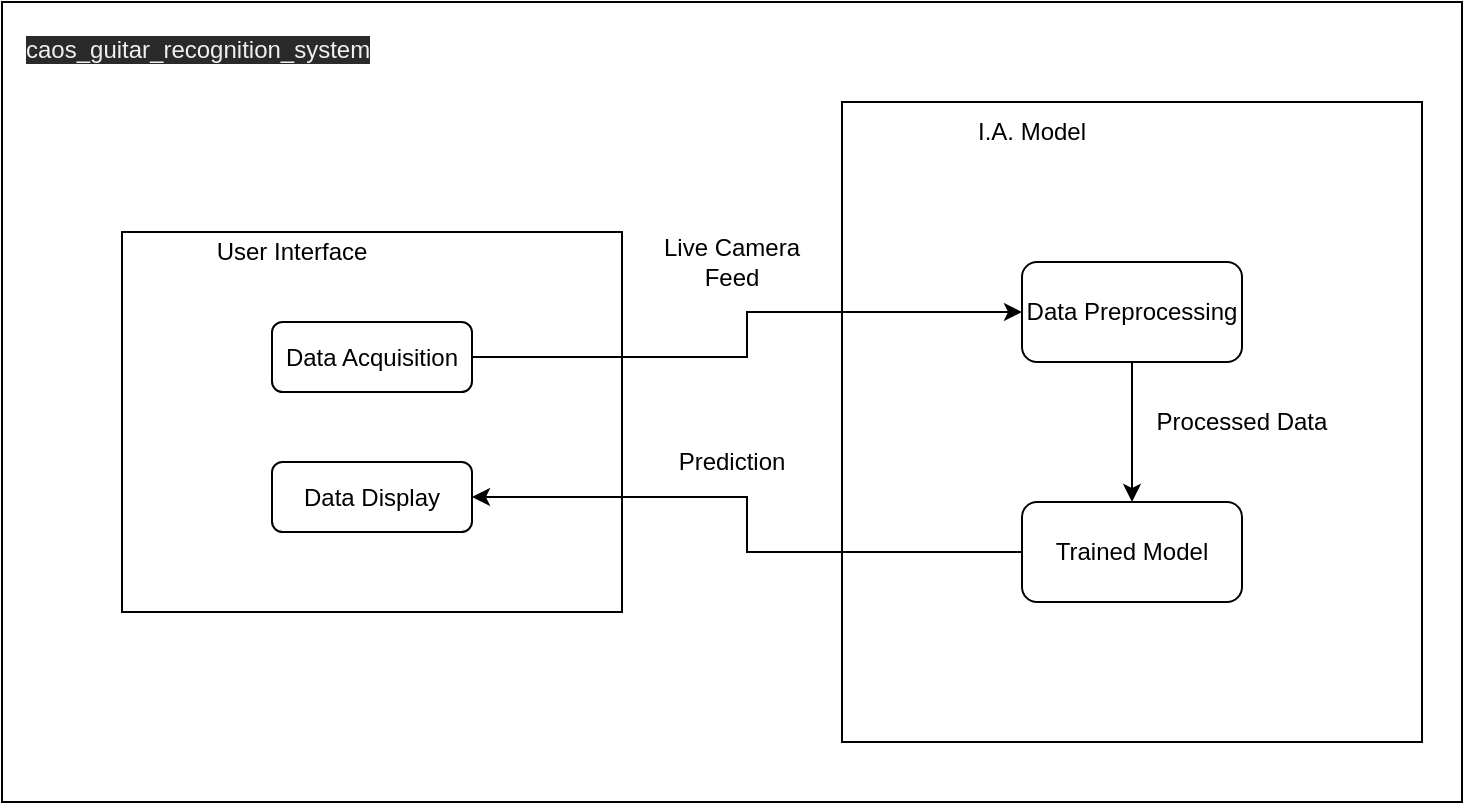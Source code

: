 <mxfile>
    <diagram id="20nkSrXpSlib3IfHccSi" name="Page-1">
        <mxGraphModel dx="898" dy="539" grid="1" gridSize="10" guides="1" tooltips="1" connect="1" arrows="1" fold="1" page="1" pageScale="1" pageWidth="850" pageHeight="1100" background="#ffffff" math="0" shadow="0">
            <root>
                <mxCell id="0"/>
                <mxCell id="1" parent="0"/>
                <mxCell id="31" value="" style="rounded=0;whiteSpace=wrap;html=1;fillColor=none;" parent="1" vertex="1">
                    <mxGeometry x="50" y="50" width="730" height="400" as="geometry"/>
                </mxCell>
                <mxCell id="10" value="" style="rounded=0;whiteSpace=wrap;html=1;fillColor=none;" parent="1" vertex="1">
                    <mxGeometry x="110" y="165" width="250" height="190" as="geometry"/>
                </mxCell>
                <mxCell id="11" value="" style="rounded=0;whiteSpace=wrap;html=1;fillColor=none;" parent="1" vertex="1">
                    <mxGeometry x="470" y="100" width="290" height="320" as="geometry"/>
                </mxCell>
                <mxCell id="13" value="I.A. Model" style="text;html=1;strokeColor=none;fillColor=none;align=center;verticalAlign=middle;whiteSpace=wrap;rounded=0;" parent="1" vertex="1">
                    <mxGeometry x="490" y="110" width="150" height="10" as="geometry"/>
                </mxCell>
                <mxCell id="19" style="edgeStyle=orthogonalEdgeStyle;rounded=0;orthogonalLoop=1;jettySize=auto;html=1;exitX=0.5;exitY=1;exitDx=0;exitDy=0;" parent="1" source="15" target="16" edge="1">
                    <mxGeometry relative="1" as="geometry"/>
                </mxCell>
                <mxCell id="15" value="Data Preprocessing" style="rounded=1;whiteSpace=wrap;html=1;" parent="1" vertex="1">
                    <mxGeometry x="560" y="180" width="110" height="50" as="geometry"/>
                </mxCell>
                <mxCell id="29" style="edgeStyle=orthogonalEdgeStyle;rounded=0;orthogonalLoop=1;jettySize=auto;html=1;exitX=0;exitY=0.5;exitDx=0;exitDy=0;entryX=1;entryY=0.5;entryDx=0;entryDy=0;" parent="1" source="16" target="28" edge="1">
                    <mxGeometry relative="1" as="geometry"/>
                </mxCell>
                <mxCell id="16" value="Trained Model" style="rounded=1;whiteSpace=wrap;html=1;" parent="1" vertex="1">
                    <mxGeometry x="560" y="300" width="110" height="50" as="geometry"/>
                </mxCell>
                <mxCell id="21" value="Processed Data" style="text;html=1;strokeColor=none;fillColor=none;align=center;verticalAlign=middle;whiteSpace=wrap;rounded=0;" parent="1" vertex="1">
                    <mxGeometry x="620" y="250" width="100" height="20" as="geometry"/>
                </mxCell>
                <mxCell id="23" value="User Interface" style="text;html=1;strokeColor=none;fillColor=none;align=center;verticalAlign=middle;whiteSpace=wrap;rounded=0;" parent="1" vertex="1">
                    <mxGeometry x="120" y="170" width="150" height="10" as="geometry"/>
                </mxCell>
                <mxCell id="25" style="edgeStyle=orthogonalEdgeStyle;rounded=0;orthogonalLoop=1;jettySize=auto;html=1;exitX=1;exitY=0.5;exitDx=0;exitDy=0;" parent="1" source="24" target="15" edge="1">
                    <mxGeometry relative="1" as="geometry"/>
                </mxCell>
                <mxCell id="24" value="Data Acquisition" style="rounded=1;whiteSpace=wrap;html=1;" parent="1" vertex="1">
                    <mxGeometry x="185" y="210" width="100" height="35" as="geometry"/>
                </mxCell>
                <mxCell id="26" value="Live Camera Feed" style="text;html=1;strokeColor=none;fillColor=none;align=center;verticalAlign=middle;whiteSpace=wrap;rounded=0;" parent="1" vertex="1">
                    <mxGeometry x="370" y="170" width="90" height="20" as="geometry"/>
                </mxCell>
                <mxCell id="28" value="Data Display" style="rounded=1;whiteSpace=wrap;html=1;" parent="1" vertex="1">
                    <mxGeometry x="185" y="280" width="100" height="35" as="geometry"/>
                </mxCell>
                <mxCell id="30" value="Prediction" style="text;html=1;strokeColor=none;fillColor=none;align=center;verticalAlign=middle;whiteSpace=wrap;rounded=0;" parent="1" vertex="1">
                    <mxGeometry x="380" y="270" width="70" height="20" as="geometry"/>
                </mxCell>
                <mxCell id="32" value="&lt;span style=&quot;color: rgb(240 , 240 , 240) ; font-family: &amp;#34;helvetica&amp;#34; ; font-size: 12px ; font-style: normal ; font-weight: 400 ; letter-spacing: normal ; text-align: center ; text-indent: 0px ; text-transform: none ; word-spacing: 0px ; background-color: rgb(42 , 42 , 42) ; display: inline ; float: none&quot;&gt;caos_guitar_recognition_system&lt;/span&gt;" style="text;whiteSpace=wrap;html=1;" parent="1" vertex="1">
                    <mxGeometry x="60" y="60" width="190" height="30" as="geometry"/>
                </mxCell>
            </root>
        </mxGraphModel>
    </diagram>
    <diagram id="CCXbwsdyUIm-6ViN5FTC" name="Page-2">
        <mxGraphModel dx="898" dy="539" grid="1" gridSize="10" guides="1" tooltips="1" connect="1" arrows="1" fold="1" page="1" pageScale="1" pageWidth="1100" pageHeight="850" background="none" math="0" shadow="0">
            <root>
                <mxCell id="hMNfzLspHZgP8_cELCTe-0"/>
                <mxCell id="hMNfzLspHZgP8_cELCTe-1" parent="hMNfzLspHZgP8_cELCTe-0"/>
                <mxCell id="Docw-y9LkuyaCuBhA3g9-0" value="" style="whiteSpace=wrap;html=1;aspect=fixed;" parent="hMNfzLspHZgP8_cELCTe-1" vertex="1">
                    <mxGeometry x="220" y="244" width="100" height="100" as="geometry"/>
                </mxCell>
                <mxCell id="Docw-y9LkuyaCuBhA3g9-126" style="edgeStyle=orthogonalEdgeStyle;rounded=0;orthogonalLoop=1;jettySize=auto;html=1;exitX=1;exitY=0.5;exitDx=0;exitDy=0;entryX=0;entryY=0.75;entryDx=0;entryDy=0;fontSize=9;" parent="hMNfzLspHZgP8_cELCTe-1" source="Docw-y9LkuyaCuBhA3g9-18" target="Docw-y9LkuyaCuBhA3g9-0" edge="1">
                    <mxGeometry relative="1" as="geometry"/>
                </mxCell>
                <mxCell id="Docw-y9LkuyaCuBhA3g9-18" value="" style="whiteSpace=wrap;html=1;aspect=fixed;" parent="hMNfzLspHZgP8_cELCTe-1" vertex="1">
                    <mxGeometry x="45" y="260" width="120" height="120" as="geometry"/>
                </mxCell>
                <mxCell id="Docw-y9LkuyaCuBhA3g9-19" value="Conv (32, (3,3), Relu)" style="text;html=1;strokeColor=none;fillColor=none;align=center;verticalAlign=middle;whiteSpace=wrap;rounded=0;fontSize=9;" parent="hMNfzLspHZgP8_cELCTe-1" vertex="1">
                    <mxGeometry x="215" y="190" width="130" height="20" as="geometry"/>
                </mxCell>
                <mxCell id="Docw-y9LkuyaCuBhA3g9-20" value="input_shape = (150,150,3)" style="text;html=1;strokeColor=none;fillColor=none;align=center;verticalAlign=middle;whiteSpace=wrap;rounded=0;fontSize=9;" parent="hMNfzLspHZgP8_cELCTe-1" vertex="1">
                    <mxGeometry x="30" y="190" width="150" height="20" as="geometry"/>
                </mxCell>
                <mxCell id="Docw-y9LkuyaCuBhA3g9-149" style="edgeStyle=orthogonalEdgeStyle;rounded=0;orthogonalLoop=1;jettySize=auto;html=1;exitX=1;exitY=0.25;exitDx=0;exitDy=0;entryX=0;entryY=0.75;entryDx=0;entryDy=0;fontSize=9;" parent="hMNfzLspHZgP8_cELCTe-1" source="Docw-y9LkuyaCuBhA3g9-21" target="Docw-y9LkuyaCuBhA3g9-29" edge="1">
                    <mxGeometry relative="1" as="geometry"/>
                </mxCell>
                <mxCell id="Docw-y9LkuyaCuBhA3g9-21" value="" style="whiteSpace=wrap;html=1;aspect=fixed;fontSize=9;" parent="hMNfzLspHZgP8_cELCTe-1" vertex="1">
                    <mxGeometry x="425" y="279.5" width="80" height="80" as="geometry"/>
                </mxCell>
                <mxCell id="Docw-y9LkuyaCuBhA3g9-22" value="MaxPooling2D(2,2)&amp;nbsp;" style="text;html=1;strokeColor=none;fillColor=none;align=center;verticalAlign=middle;whiteSpace=wrap;rounded=0;fontSize=9;" parent="hMNfzLspHZgP8_cELCTe-1" vertex="1">
                    <mxGeometry x="445" y="190" width="40" height="20" as="geometry"/>
                </mxCell>
                <mxCell id="Docw-y9LkuyaCuBhA3g9-23" value="" style="whiteSpace=wrap;html=1;aspect=fixed;" parent="hMNfzLspHZgP8_cELCTe-1" vertex="1">
                    <mxGeometry x="230" y="254" width="100" height="100" as="geometry"/>
                </mxCell>
                <mxCell id="Docw-y9LkuyaCuBhA3g9-24" value="" style="whiteSpace=wrap;html=1;aspect=fixed;" parent="hMNfzLspHZgP8_cELCTe-1" vertex="1">
                    <mxGeometry x="240" y="264" width="100" height="100" as="geometry"/>
                </mxCell>
                <mxCell id="Docw-y9LkuyaCuBhA3g9-25" value="" style="whiteSpace=wrap;html=1;aspect=fixed;" parent="hMNfzLspHZgP8_cELCTe-1" vertex="1">
                    <mxGeometry x="250" y="274" width="100" height="100" as="geometry"/>
                </mxCell>
                <mxCell id="Docw-y9LkuyaCuBhA3g9-26" value="" style="whiteSpace=wrap;html=1;aspect=fixed;" parent="hMNfzLspHZgP8_cELCTe-1" vertex="1">
                    <mxGeometry x="260" y="284" width="100" height="100" as="geometry"/>
                </mxCell>
                <mxCell id="Docw-y9LkuyaCuBhA3g9-127" style="edgeStyle=orthogonalEdgeStyle;rounded=0;orthogonalLoop=1;jettySize=auto;html=1;exitX=1;exitY=0.25;exitDx=0;exitDy=0;entryX=0;entryY=0.5;entryDx=0;entryDy=0;fontSize=9;" parent="hMNfzLspHZgP8_cELCTe-1" source="Docw-y9LkuyaCuBhA3g9-27" target="Docw-y9LkuyaCuBhA3g9-21" edge="1">
                    <mxGeometry relative="1" as="geometry"/>
                </mxCell>
                <mxCell id="Docw-y9LkuyaCuBhA3g9-27" value="" style="whiteSpace=wrap;html=1;aspect=fixed;" parent="hMNfzLspHZgP8_cELCTe-1" vertex="1">
                    <mxGeometry x="270" y="294" width="100" height="100" as="geometry"/>
                </mxCell>
                <mxCell id="Docw-y9LkuyaCuBhA3g9-29" value="" style="whiteSpace=wrap;html=1;aspect=fixed;" parent="hMNfzLspHZgP8_cELCTe-1" vertex="1">
                    <mxGeometry x="540" y="240.5" width="80" height="80" as="geometry"/>
                </mxCell>
                <mxCell id="Docw-y9LkuyaCuBhA3g9-30" value="" style="whiteSpace=wrap;html=1;aspect=fixed;" parent="hMNfzLspHZgP8_cELCTe-1" vertex="1">
                    <mxGeometry x="550" y="250.5" width="80" height="80" as="geometry"/>
                </mxCell>
                <mxCell id="Docw-y9LkuyaCuBhA3g9-146" style="edgeStyle=orthogonalEdgeStyle;rounded=0;orthogonalLoop=1;jettySize=auto;html=1;exitX=1;exitY=0.5;exitDx=0;exitDy=0;entryX=0;entryY=0.5;entryDx=0;entryDy=0;fontSize=9;" parent="hMNfzLspHZgP8_cELCTe-1" source="Docw-y9LkuyaCuBhA3g9-31" target="Docw-y9LkuyaCuBhA3g9-36" edge="1">
                    <mxGeometry relative="1" as="geometry"/>
                </mxCell>
                <mxCell id="Docw-y9LkuyaCuBhA3g9-31" value="" style="whiteSpace=wrap;html=1;aspect=fixed;" parent="hMNfzLspHZgP8_cELCTe-1" vertex="1">
                    <mxGeometry x="560" y="260.5" width="80" height="80" as="geometry"/>
                </mxCell>
                <mxCell id="Docw-y9LkuyaCuBhA3g9-35" value="Conv (64, (3,3), Relu)" style="text;html=1;strokeColor=none;fillColor=none;align=center;verticalAlign=middle;whiteSpace=wrap;rounded=0;fontSize=9;" parent="hMNfzLspHZgP8_cELCTe-1" vertex="1">
                    <mxGeometry x="535" y="190" width="130" height="20" as="geometry"/>
                </mxCell>
                <mxCell id="Docw-y9LkuyaCuBhA3g9-145" style="edgeStyle=orthogonalEdgeStyle;rounded=0;orthogonalLoop=1;jettySize=auto;html=1;exitX=1;exitY=0.5;exitDx=0;exitDy=0;entryX=0;entryY=0.75;entryDx=0;entryDy=0;fontSize=9;" parent="hMNfzLspHZgP8_cELCTe-1" source="Docw-y9LkuyaCuBhA3g9-36" target="Docw-y9LkuyaCuBhA3g9-38" edge="1">
                    <mxGeometry relative="1" as="geometry"/>
                </mxCell>
                <mxCell id="Docw-y9LkuyaCuBhA3g9-36" value="" style="whiteSpace=wrap;html=1;aspect=fixed;fontSize=9;" parent="hMNfzLspHZgP8_cELCTe-1" vertex="1">
                    <mxGeometry x="702.5" y="262" width="75" height="75" as="geometry"/>
                </mxCell>
                <mxCell id="Docw-y9LkuyaCuBhA3g9-37" value="MaxPooling2D(2,2)&amp;nbsp;" style="text;html=1;strokeColor=none;fillColor=none;align=center;verticalAlign=middle;whiteSpace=wrap;rounded=0;fontSize=9;" parent="hMNfzLspHZgP8_cELCTe-1" vertex="1">
                    <mxGeometry x="720" y="190" width="40" height="20" as="geometry"/>
                </mxCell>
                <mxCell id="Docw-y9LkuyaCuBhA3g9-38" value="" style="whiteSpace=wrap;html=1;aspect=fixed;fontSize=9;" parent="hMNfzLspHZgP8_cELCTe-1" vertex="1">
                    <mxGeometry x="820" y="254" width="60" height="60" as="geometry"/>
                </mxCell>
                <mxCell id="Docw-y9LkuyaCuBhA3g9-39" value="" style="whiteSpace=wrap;html=1;aspect=fixed;fontSize=9;" parent="hMNfzLspHZgP8_cELCTe-1" vertex="1">
                    <mxGeometry x="830" y="264" width="60" height="60" as="geometry"/>
                </mxCell>
                <mxCell id="Docw-y9LkuyaCuBhA3g9-40" value="" style="whiteSpace=wrap;html=1;aspect=fixed;fontSize=9;" parent="hMNfzLspHZgP8_cELCTe-1" vertex="1">
                    <mxGeometry x="840" y="274" width="60" height="60" as="geometry"/>
                </mxCell>
                <mxCell id="Docw-y9LkuyaCuBhA3g9-41" value="" style="whiteSpace=wrap;html=1;aspect=fixed;fontSize=9;" parent="hMNfzLspHZgP8_cELCTe-1" vertex="1">
                    <mxGeometry x="850" y="284" width="60" height="60" as="geometry"/>
                </mxCell>
                <mxCell id="Docw-y9LkuyaCuBhA3g9-133" style="edgeStyle=orthogonalEdgeStyle;rounded=0;orthogonalLoop=1;jettySize=auto;html=1;exitX=1;exitY=0.25;exitDx=0;exitDy=0;entryX=0;entryY=0.5;entryDx=0;entryDy=0;fontSize=9;" parent="hMNfzLspHZgP8_cELCTe-1" source="Docw-y9LkuyaCuBhA3g9-41" target="Docw-y9LkuyaCuBhA3g9-44" edge="1">
                    <mxGeometry relative="1" as="geometry"/>
                </mxCell>
                <mxCell id="Docw-y9LkuyaCuBhA3g9-42" value="" style="whiteSpace=wrap;html=1;aspect=fixed;fontSize=9;" parent="hMNfzLspHZgP8_cELCTe-1" vertex="1">
                    <mxGeometry x="860" y="294" width="60" height="60" as="geometry"/>
                </mxCell>
                <mxCell id="Docw-y9LkuyaCuBhA3g9-43" value="Conv (128, (3,3), Relu)" style="text;html=1;strokeColor=none;fillColor=none;align=center;verticalAlign=middle;whiteSpace=wrap;rounded=0;fontSize=9;" parent="hMNfzLspHZgP8_cELCTe-1" vertex="1">
                    <mxGeometry x="790" y="190" width="130" height="20" as="geometry"/>
                </mxCell>
                <mxCell id="Docw-y9LkuyaCuBhA3g9-144" style="edgeStyle=orthogonalEdgeStyle;rounded=0;orthogonalLoop=1;jettySize=auto;html=1;exitX=1;exitY=0.5;exitDx=0;exitDy=0;entryX=0.02;entryY=0.65;entryDx=0;entryDy=0;entryPerimeter=0;fontSize=9;" parent="hMNfzLspHZgP8_cELCTe-1" source="Docw-y9LkuyaCuBhA3g9-44" target="Docw-y9LkuyaCuBhA3g9-47" edge="1">
                    <mxGeometry relative="1" as="geometry"/>
                </mxCell>
                <mxCell id="Docw-y9LkuyaCuBhA3g9-44" value="" style="whiteSpace=wrap;html=1;aspect=fixed;fontSize=9;" parent="hMNfzLspHZgP8_cELCTe-1" vertex="1">
                    <mxGeometry x="960" y="275" width="50" height="50" as="geometry"/>
                </mxCell>
                <mxCell id="Docw-y9LkuyaCuBhA3g9-45" value="MaxPooling2D(2,2)&amp;nbsp;" style="text;html=1;strokeColor=none;fillColor=none;align=center;verticalAlign=middle;whiteSpace=wrap;rounded=0;fontSize=9;" parent="hMNfzLspHZgP8_cELCTe-1" vertex="1">
                    <mxGeometry x="960" y="190" width="40" height="20" as="geometry"/>
                </mxCell>
                <mxCell id="Docw-y9LkuyaCuBhA3g9-46" value="" style="whiteSpace=wrap;html=1;aspect=fixed;fontSize=9;" parent="hMNfzLspHZgP8_cELCTe-1" vertex="1">
                    <mxGeometry x="1049" y="257.5" width="50" height="50" as="geometry"/>
                </mxCell>
                <mxCell id="Docw-y9LkuyaCuBhA3g9-47" value="" style="whiteSpace=wrap;html=1;aspect=fixed;fontSize=9;" parent="hMNfzLspHZgP8_cELCTe-1" vertex="1">
                    <mxGeometry x="1059" y="267.5" width="50" height="50" as="geometry"/>
                </mxCell>
                <mxCell id="Docw-y9LkuyaCuBhA3g9-48" value="" style="whiteSpace=wrap;html=1;aspect=fixed;fontSize=9;" parent="hMNfzLspHZgP8_cELCTe-1" vertex="1">
                    <mxGeometry x="1069" y="277.5" width="50" height="50" as="geometry"/>
                </mxCell>
                <mxCell id="Docw-y9LkuyaCuBhA3g9-143" style="edgeStyle=orthogonalEdgeStyle;rounded=0;orthogonalLoop=1;jettySize=auto;html=1;exitX=1;exitY=0.25;exitDx=0;exitDy=0;entryX=0;entryY=0.5;entryDx=0;entryDy=0;fontSize=9;" parent="hMNfzLspHZgP8_cELCTe-1" source="Docw-y9LkuyaCuBhA3g9-49" target="Docw-y9LkuyaCuBhA3g9-52" edge="1">
                    <mxGeometry relative="1" as="geometry"/>
                </mxCell>
                <mxCell id="Docw-y9LkuyaCuBhA3g9-49" value="" style="whiteSpace=wrap;html=1;aspect=fixed;fontSize=9;" parent="hMNfzLspHZgP8_cELCTe-1" vertex="1">
                    <mxGeometry x="1079" y="287.5" width="50" height="50" as="geometry"/>
                </mxCell>
                <mxCell id="Docw-y9LkuyaCuBhA3g9-50" value="" style="whiteSpace=wrap;html=1;aspect=fixed;fontSize=9;" parent="hMNfzLspHZgP8_cELCTe-1" vertex="1">
                    <mxGeometry x="1089" y="297.5" width="50" height="50" as="geometry"/>
                </mxCell>
                <mxCell id="Docw-y9LkuyaCuBhA3g9-51" value="Conv (128, (3,3), Relu)" style="text;html=1;strokeColor=none;fillColor=none;align=center;verticalAlign=middle;whiteSpace=wrap;rounded=0;fontSize=9;" parent="hMNfzLspHZgP8_cELCTe-1" vertex="1">
                    <mxGeometry x="1030" y="190" width="130" height="20" as="geometry"/>
                </mxCell>
                <mxCell id="Docw-y9LkuyaCuBhA3g9-140" style="edgeStyle=orthogonalEdgeStyle;rounded=0;orthogonalLoop=1;jettySize=auto;html=1;exitX=1;exitY=0.5;exitDx=0;exitDy=0;fontSize=9;" parent="hMNfzLspHZgP8_cELCTe-1" source="Docw-y9LkuyaCuBhA3g9-52" edge="1">
                    <mxGeometry relative="1" as="geometry">
                        <mxPoint x="1260.0" y="299.724" as="targetPoint"/>
                    </mxGeometry>
                </mxCell>
                <mxCell id="Docw-y9LkuyaCuBhA3g9-52" value="" style="whiteSpace=wrap;html=1;aspect=fixed;fontSize=9;" parent="hMNfzLspHZgP8_cELCTe-1" vertex="1">
                    <mxGeometry x="1180" y="279.5" width="40" height="40" as="geometry"/>
                </mxCell>
                <mxCell id="Docw-y9LkuyaCuBhA3g9-53" value="MaxPooling2D(2,2)&amp;nbsp;" style="text;html=1;strokeColor=none;fillColor=none;align=center;verticalAlign=middle;whiteSpace=wrap;rounded=0;fontSize=9;" parent="hMNfzLspHZgP8_cELCTe-1" vertex="1">
                    <mxGeometry x="1190" y="190" width="40" height="20" as="geometry"/>
                </mxCell>
                <mxCell id="Docw-y9LkuyaCuBhA3g9-54" value="" style="whiteSpace=wrap;html=1;aspect=fixed;fontSize=9;" parent="hMNfzLspHZgP8_cELCTe-1" vertex="1">
                    <mxGeometry x="1260" y="259.5" width="40" height="40" as="geometry"/>
                </mxCell>
                <mxCell id="Docw-y9LkuyaCuBhA3g9-55" value="" style="whiteSpace=wrap;html=1;aspect=fixed;fontSize=9;" parent="hMNfzLspHZgP8_cELCTe-1" vertex="1">
                    <mxGeometry x="1270" y="269.5" width="40" height="40" as="geometry"/>
                </mxCell>
                <mxCell id="Docw-y9LkuyaCuBhA3g9-56" value="" style="whiteSpace=wrap;html=1;aspect=fixed;fontSize=9;" parent="hMNfzLspHZgP8_cELCTe-1" vertex="1">
                    <mxGeometry x="1280" y="279.5" width="40" height="40" as="geometry"/>
                </mxCell>
                <mxCell id="Docw-y9LkuyaCuBhA3g9-139" style="edgeStyle=orthogonalEdgeStyle;rounded=0;orthogonalLoop=1;jettySize=auto;html=1;exitX=1;exitY=0.25;exitDx=0;exitDy=0;entryX=0;entryY=0.5;entryDx=0;entryDy=0;fontSize=9;" parent="hMNfzLspHZgP8_cELCTe-1" source="Docw-y9LkuyaCuBhA3g9-57" target="Docw-y9LkuyaCuBhA3g9-61" edge="1">
                    <mxGeometry relative="1" as="geometry"/>
                </mxCell>
                <mxCell id="Docw-y9LkuyaCuBhA3g9-57" value="" style="whiteSpace=wrap;html=1;aspect=fixed;fontSize=9;" parent="hMNfzLspHZgP8_cELCTe-1" vertex="1">
                    <mxGeometry x="1290" y="289.5" width="40" height="40" as="geometry"/>
                </mxCell>
                <mxCell id="Docw-y9LkuyaCuBhA3g9-58" value="" style="whiteSpace=wrap;html=1;aspect=fixed;fontSize=9;" parent="hMNfzLspHZgP8_cELCTe-1" vertex="1">
                    <mxGeometry x="1300" y="299.5" width="40" height="40" as="geometry"/>
                </mxCell>
                <mxCell id="Docw-y9LkuyaCuBhA3g9-59" value="Conv (256, (3,3), Relu)" style="text;html=1;strokeColor=none;fillColor=none;align=center;verticalAlign=middle;whiteSpace=wrap;rounded=0;fontSize=9;" parent="hMNfzLspHZgP8_cELCTe-1" vertex="1">
                    <mxGeometry x="1250" y="190" width="130" height="20" as="geometry"/>
                </mxCell>
                <mxCell id="Docw-y9LkuyaCuBhA3g9-60" value="MaxPooling2D(2,2)&amp;nbsp;" style="text;html=1;strokeColor=none;fillColor=none;align=center;verticalAlign=middle;whiteSpace=wrap;rounded=0;fontSize=9;" parent="hMNfzLspHZgP8_cELCTe-1" vertex="1">
                    <mxGeometry x="1407.5" y="190" width="40" height="20" as="geometry"/>
                </mxCell>
                <mxCell id="Docw-y9LkuyaCuBhA3g9-61" value="" style="whiteSpace=wrap;html=1;aspect=fixed;fontSize=9;" parent="hMNfzLspHZgP8_cELCTe-1" vertex="1">
                    <mxGeometry x="1406.5" y="282" width="35" height="35" as="geometry"/>
                </mxCell>
                <mxCell id="Docw-y9LkuyaCuBhA3g9-62" value="512" style="ellipse;whiteSpace=wrap;html=1;aspect=fixed;fontSize=9;" parent="hMNfzLspHZgP8_cELCTe-1" vertex="1">
                    <mxGeometry x="1510" y="364" width="20" height="20" as="geometry"/>
                </mxCell>
                <mxCell id="Docw-y9LkuyaCuBhA3g9-63" value="1" style="ellipse;whiteSpace=wrap;html=1;aspect=fixed;fontSize=9;" parent="hMNfzLspHZgP8_cELCTe-1" vertex="1">
                    <mxGeometry x="1510" y="214" width="20" height="20" as="geometry"/>
                </mxCell>
                <mxCell id="Docw-y9LkuyaCuBhA3g9-64" value="2" style="ellipse;whiteSpace=wrap;html=1;aspect=fixed;fontSize=9;" parent="hMNfzLspHZgP8_cELCTe-1" vertex="1">
                    <mxGeometry x="1510" y="244" width="20" height="20" as="geometry"/>
                </mxCell>
                <mxCell id="Docw-y9LkuyaCuBhA3g9-66" value="..." style="ellipse;whiteSpace=wrap;html=1;aspect=fixed;fontSize=9;" parent="hMNfzLspHZgP8_cELCTe-1" vertex="1">
                    <mxGeometry x="1510" y="274" width="20" height="20" as="geometry"/>
                </mxCell>
                <mxCell id="Docw-y9LkuyaCuBhA3g9-67" value="511" style="ellipse;whiteSpace=wrap;html=1;aspect=fixed;fontSize=9;" parent="hMNfzLspHZgP8_cELCTe-1" vertex="1">
                    <mxGeometry x="1510" y="334" width="20" height="20" as="geometry"/>
                </mxCell>
                <mxCell id="Docw-y9LkuyaCuBhA3g9-68" value="Dense (512, Relu)" style="text;html=1;strokeColor=none;fillColor=none;align=center;verticalAlign=middle;whiteSpace=wrap;rounded=0;fontSize=9;" parent="hMNfzLspHZgP8_cELCTe-1" vertex="1">
                    <mxGeometry x="1450" y="190" width="130" height="20" as="geometry"/>
                </mxCell>
                <mxCell id="Docw-y9LkuyaCuBhA3g9-69" value="..." style="ellipse;whiteSpace=wrap;html=1;aspect=fixed;fontSize=9;" parent="hMNfzLspHZgP8_cELCTe-1" vertex="1">
                    <mxGeometry x="1510" y="304" width="20" height="20" as="geometry"/>
                </mxCell>
                <mxCell id="Docw-y9LkuyaCuBhA3g9-70" value="6" style="ellipse;whiteSpace=wrap;html=1;aspect=fixed;fontSize=9;" parent="hMNfzLspHZgP8_cELCTe-1" vertex="1">
                    <mxGeometry x="1610" y="364" width="20" height="20" as="geometry"/>
                </mxCell>
                <mxCell id="Docw-y9LkuyaCuBhA3g9-71" value="1" style="ellipse;whiteSpace=wrap;html=1;aspect=fixed;fontSize=9;" parent="hMNfzLspHZgP8_cELCTe-1" vertex="1">
                    <mxGeometry x="1610" y="214" width="20" height="20" as="geometry"/>
                </mxCell>
                <mxCell id="Docw-y9LkuyaCuBhA3g9-72" value="2" style="ellipse;whiteSpace=wrap;html=1;aspect=fixed;fontSize=9;" parent="hMNfzLspHZgP8_cELCTe-1" vertex="1">
                    <mxGeometry x="1610" y="244" width="20" height="20" as="geometry"/>
                </mxCell>
                <mxCell id="Docw-y9LkuyaCuBhA3g9-73" value="3" style="ellipse;whiteSpace=wrap;html=1;aspect=fixed;fontSize=9;" parent="hMNfzLspHZgP8_cELCTe-1" vertex="1">
                    <mxGeometry x="1610" y="274" width="20" height="20" as="geometry"/>
                </mxCell>
                <mxCell id="Docw-y9LkuyaCuBhA3g9-74" value="5" style="ellipse;whiteSpace=wrap;html=1;aspect=fixed;fontSize=9;" parent="hMNfzLspHZgP8_cELCTe-1" vertex="1">
                    <mxGeometry x="1610" y="334" width="20" height="20" as="geometry"/>
                </mxCell>
                <mxCell id="Docw-y9LkuyaCuBhA3g9-75" value="4" style="ellipse;whiteSpace=wrap;html=1;aspect=fixed;fontSize=9;" parent="hMNfzLspHZgP8_cELCTe-1" vertex="1">
                    <mxGeometry x="1610" y="304" width="20" height="20" as="geometry"/>
                </mxCell>
                <mxCell id="Docw-y9LkuyaCuBhA3g9-76" value="Dense (6, Sigmoid)" style="text;html=1;strokeColor=none;fillColor=none;align=center;verticalAlign=middle;whiteSpace=wrap;rounded=0;fontSize=9;" parent="hMNfzLspHZgP8_cELCTe-1" vertex="1">
                    <mxGeometry x="1555" y="190" width="130" height="20" as="geometry"/>
                </mxCell>
                <mxCell id="Docw-y9LkuyaCuBhA3g9-78" value="" style="endArrow=none;html=1;fontSize=9;entryX=0;entryY=0.5;entryDx=0;entryDy=0;exitX=1;exitY=0.5;exitDx=0;exitDy=0;" parent="hMNfzLspHZgP8_cELCTe-1" source="Docw-y9LkuyaCuBhA3g9-63" target="Docw-y9LkuyaCuBhA3g9-71" edge="1">
                    <mxGeometry width="50" height="50" relative="1" as="geometry">
                        <mxPoint x="1450" y="384" as="sourcePoint"/>
                        <mxPoint x="1500" y="334" as="targetPoint"/>
                    </mxGeometry>
                </mxCell>
                <mxCell id="Docw-y9LkuyaCuBhA3g9-79" value="" style="endArrow=none;html=1;fontSize=9;entryX=0;entryY=0.5;entryDx=0;entryDy=0;exitX=1;exitY=0.5;exitDx=0;exitDy=0;" parent="hMNfzLspHZgP8_cELCTe-1" source="Docw-y9LkuyaCuBhA3g9-64" target="Docw-y9LkuyaCuBhA3g9-72" edge="1">
                    <mxGeometry width="50" height="50" relative="1" as="geometry">
                        <mxPoint x="1540" y="234" as="sourcePoint"/>
                        <mxPoint x="1620" y="234" as="targetPoint"/>
                    </mxGeometry>
                </mxCell>
                <mxCell id="Docw-y9LkuyaCuBhA3g9-80" value="" style="endArrow=none;html=1;fontSize=9;entryX=0;entryY=0.5;entryDx=0;entryDy=0;" parent="hMNfzLspHZgP8_cELCTe-1" source="Docw-y9LkuyaCuBhA3g9-66" target="Docw-y9LkuyaCuBhA3g9-73" edge="1">
                    <mxGeometry width="50" height="50" relative="1" as="geometry">
                        <mxPoint x="1540" y="264" as="sourcePoint"/>
                        <mxPoint x="1620" y="264" as="targetPoint"/>
                    </mxGeometry>
                </mxCell>
                <mxCell id="Docw-y9LkuyaCuBhA3g9-81" value="" style="endArrow=none;html=1;fontSize=9;entryX=0;entryY=0.5;entryDx=0;entryDy=0;exitX=1;exitY=0.5;exitDx=0;exitDy=0;" parent="hMNfzLspHZgP8_cELCTe-1" source="Docw-y9LkuyaCuBhA3g9-69" target="Docw-y9LkuyaCuBhA3g9-75" edge="1">
                    <mxGeometry width="50" height="50" relative="1" as="geometry">
                        <mxPoint x="1430" y="364" as="sourcePoint"/>
                        <mxPoint x="1480" y="314" as="targetPoint"/>
                    </mxGeometry>
                </mxCell>
                <mxCell id="Docw-y9LkuyaCuBhA3g9-82" value="" style="endArrow=none;html=1;fontSize=9;entryX=0;entryY=0.5;entryDx=0;entryDy=0;exitX=1;exitY=0.5;exitDx=0;exitDy=0;" parent="hMNfzLspHZgP8_cELCTe-1" source="Docw-y9LkuyaCuBhA3g9-67" target="Docw-y9LkuyaCuBhA3g9-74" edge="1">
                    <mxGeometry width="50" height="50" relative="1" as="geometry">
                        <mxPoint x="1450" y="384" as="sourcePoint"/>
                        <mxPoint x="1500" y="334" as="targetPoint"/>
                    </mxGeometry>
                </mxCell>
                <mxCell id="Docw-y9LkuyaCuBhA3g9-83" value="" style="endArrow=none;html=1;fontSize=9;entryX=0;entryY=0.5;entryDx=0;entryDy=0;exitX=1;exitY=0.5;exitDx=0;exitDy=0;" parent="hMNfzLspHZgP8_cELCTe-1" source="Docw-y9LkuyaCuBhA3g9-62" target="Docw-y9LkuyaCuBhA3g9-70" edge="1">
                    <mxGeometry width="50" height="50" relative="1" as="geometry">
                        <mxPoint x="1430" y="404" as="sourcePoint"/>
                        <mxPoint x="1480" y="354" as="targetPoint"/>
                    </mxGeometry>
                </mxCell>
                <mxCell id="Docw-y9LkuyaCuBhA3g9-84" value="" style="endArrow=none;html=1;fontSize=9;entryX=0;entryY=0.5;entryDx=0;entryDy=0;exitX=1;exitY=0.5;exitDx=0;exitDy=0;" parent="hMNfzLspHZgP8_cELCTe-1" source="Docw-y9LkuyaCuBhA3g9-63" target="Docw-y9LkuyaCuBhA3g9-72" edge="1">
                    <mxGeometry width="50" height="50" relative="1" as="geometry">
                        <mxPoint x="1410" y="414" as="sourcePoint"/>
                        <mxPoint x="1460" y="364" as="targetPoint"/>
                    </mxGeometry>
                </mxCell>
                <mxCell id="Docw-y9LkuyaCuBhA3g9-85" value="" style="endArrow=none;html=1;fontSize=9;entryX=0;entryY=0.5;entryDx=0;entryDy=0;exitX=1;exitY=0.5;exitDx=0;exitDy=0;" parent="hMNfzLspHZgP8_cELCTe-1" source="Docw-y9LkuyaCuBhA3g9-63" target="Docw-y9LkuyaCuBhA3g9-73" edge="1">
                    <mxGeometry width="50" height="50" relative="1" as="geometry">
                        <mxPoint x="1530" y="404" as="sourcePoint"/>
                        <mxPoint x="1580" y="354" as="targetPoint"/>
                    </mxGeometry>
                </mxCell>
                <mxCell id="Docw-y9LkuyaCuBhA3g9-86" value="" style="endArrow=none;html=1;fontSize=9;entryX=0;entryY=0.5;entryDx=0;entryDy=0;" parent="hMNfzLspHZgP8_cELCTe-1" target="Docw-y9LkuyaCuBhA3g9-75" edge="1">
                    <mxGeometry width="50" height="50" relative="1" as="geometry">
                        <mxPoint x="1530" y="224" as="sourcePoint"/>
                        <mxPoint x="1580" y="354" as="targetPoint"/>
                    </mxGeometry>
                </mxCell>
                <mxCell id="Docw-y9LkuyaCuBhA3g9-87" value="" style="endArrow=none;html=1;fontSize=9;entryX=0;entryY=0.5;entryDx=0;entryDy=0;exitX=1;exitY=0.5;exitDx=0;exitDy=0;" parent="hMNfzLspHZgP8_cELCTe-1" source="Docw-y9LkuyaCuBhA3g9-63" target="Docw-y9LkuyaCuBhA3g9-74" edge="1">
                    <mxGeometry width="50" height="50" relative="1" as="geometry">
                        <mxPoint x="1540" y="234" as="sourcePoint"/>
                        <mxPoint x="1620" y="324" as="targetPoint"/>
                    </mxGeometry>
                </mxCell>
                <mxCell id="Docw-y9LkuyaCuBhA3g9-88" value="" style="endArrow=none;html=1;fontSize=9;entryX=0;entryY=0.5;entryDx=0;entryDy=0;exitX=1;exitY=0.5;exitDx=0;exitDy=0;" parent="hMNfzLspHZgP8_cELCTe-1" source="Docw-y9LkuyaCuBhA3g9-63" target="Docw-y9LkuyaCuBhA3g9-70" edge="1">
                    <mxGeometry width="50" height="50" relative="1" as="geometry">
                        <mxPoint x="1540" y="234" as="sourcePoint"/>
                        <mxPoint x="1620" y="354.0" as="targetPoint"/>
                    </mxGeometry>
                </mxCell>
                <mxCell id="Docw-y9LkuyaCuBhA3g9-89" value="" style="endArrow=none;html=1;fontSize=9;entryX=0;entryY=0.5;entryDx=0;entryDy=0;exitX=1;exitY=0.5;exitDx=0;exitDy=0;" parent="hMNfzLspHZgP8_cELCTe-1" source="Docw-y9LkuyaCuBhA3g9-64" target="Docw-y9LkuyaCuBhA3g9-71" edge="1">
                    <mxGeometry width="50" height="50" relative="1" as="geometry">
                        <mxPoint x="1540" y="264" as="sourcePoint"/>
                        <mxPoint x="1620" y="264" as="targetPoint"/>
                    </mxGeometry>
                </mxCell>
                <mxCell id="Docw-y9LkuyaCuBhA3g9-90" value="" style="endArrow=none;html=1;fontSize=9;entryX=0;entryY=0.5;entryDx=0;entryDy=0;exitX=1;exitY=0.5;exitDx=0;exitDy=0;" parent="hMNfzLspHZgP8_cELCTe-1" source="Docw-y9LkuyaCuBhA3g9-64" target="Docw-y9LkuyaCuBhA3g9-73" edge="1">
                    <mxGeometry width="50" height="50" relative="1" as="geometry">
                        <mxPoint x="1540" y="264" as="sourcePoint"/>
                        <mxPoint x="1620" y="234" as="targetPoint"/>
                    </mxGeometry>
                </mxCell>
                <mxCell id="Docw-y9LkuyaCuBhA3g9-91" value="" style="endArrow=none;html=1;fontSize=9;entryX=0;entryY=0.5;entryDx=0;entryDy=0;exitX=1;exitY=0.5;exitDx=0;exitDy=0;" parent="hMNfzLspHZgP8_cELCTe-1" source="Docw-y9LkuyaCuBhA3g9-64" target="Docw-y9LkuyaCuBhA3g9-75" edge="1">
                    <mxGeometry width="50" height="50" relative="1" as="geometry">
                        <mxPoint x="1540" y="264" as="sourcePoint"/>
                        <mxPoint x="1620" y="294" as="targetPoint"/>
                    </mxGeometry>
                </mxCell>
                <mxCell id="Docw-y9LkuyaCuBhA3g9-92" value="" style="endArrow=none;html=1;fontSize=9;entryX=0;entryY=0.5;entryDx=0;entryDy=0;exitX=1;exitY=0.5;exitDx=0;exitDy=0;" parent="hMNfzLspHZgP8_cELCTe-1" source="Docw-y9LkuyaCuBhA3g9-64" target="Docw-y9LkuyaCuBhA3g9-74" edge="1">
                    <mxGeometry width="50" height="50" relative="1" as="geometry">
                        <mxPoint x="1540" y="264" as="sourcePoint"/>
                        <mxPoint x="1620" y="324" as="targetPoint"/>
                    </mxGeometry>
                </mxCell>
                <mxCell id="Docw-y9LkuyaCuBhA3g9-93" value="" style="endArrow=none;html=1;fontSize=9;entryX=0;entryY=0.5;entryDx=0;entryDy=0;exitX=1;exitY=0.5;exitDx=0;exitDy=0;" parent="hMNfzLspHZgP8_cELCTe-1" source="Docw-y9LkuyaCuBhA3g9-64" target="Docw-y9LkuyaCuBhA3g9-70" edge="1">
                    <mxGeometry width="50" height="50" relative="1" as="geometry">
                        <mxPoint x="1540" y="264" as="sourcePoint"/>
                        <mxPoint x="1620" y="354.0" as="targetPoint"/>
                    </mxGeometry>
                </mxCell>
                <mxCell id="Docw-y9LkuyaCuBhA3g9-94" value="" style="endArrow=none;html=1;fontSize=9;entryX=0;entryY=0.5;entryDx=0;entryDy=0;exitX=1;exitY=0.5;exitDx=0;exitDy=0;" parent="hMNfzLspHZgP8_cELCTe-1" source="Docw-y9LkuyaCuBhA3g9-66" target="Docw-y9LkuyaCuBhA3g9-71" edge="1">
                    <mxGeometry width="50" height="50" relative="1" as="geometry">
                        <mxPoint x="1540" y="294" as="sourcePoint"/>
                        <mxPoint x="1620" y="294" as="targetPoint"/>
                    </mxGeometry>
                </mxCell>
                <mxCell id="Docw-y9LkuyaCuBhA3g9-95" value="" style="endArrow=none;html=1;fontSize=9;entryX=0;entryY=0.5;entryDx=0;entryDy=0;exitX=1;exitY=0.5;exitDx=0;exitDy=0;" parent="hMNfzLspHZgP8_cELCTe-1" source="Docw-y9LkuyaCuBhA3g9-66" target="Docw-y9LkuyaCuBhA3g9-72" edge="1">
                    <mxGeometry width="50" height="50" relative="1" as="geometry">
                        <mxPoint x="1540" y="294" as="sourcePoint"/>
                        <mxPoint x="1620" y="234" as="targetPoint"/>
                    </mxGeometry>
                </mxCell>
                <mxCell id="Docw-y9LkuyaCuBhA3g9-96" value="" style="endArrow=none;html=1;fontSize=9;entryX=0;entryY=0.5;entryDx=0;entryDy=0;exitX=1;exitY=0.5;exitDx=0;exitDy=0;" parent="hMNfzLspHZgP8_cELCTe-1" source="Docw-y9LkuyaCuBhA3g9-66" target="Docw-y9LkuyaCuBhA3g9-75" edge="1">
                    <mxGeometry width="50" height="50" relative="1" as="geometry">
                        <mxPoint x="1540" y="294" as="sourcePoint"/>
                        <mxPoint x="1620" y="264" as="targetPoint"/>
                    </mxGeometry>
                </mxCell>
                <mxCell id="Docw-y9LkuyaCuBhA3g9-97" value="" style="endArrow=none;html=1;fontSize=9;entryX=0;entryY=0.5;entryDx=0;entryDy=0;exitX=1;exitY=0.5;exitDx=0;exitDy=0;" parent="hMNfzLspHZgP8_cELCTe-1" source="Docw-y9LkuyaCuBhA3g9-66" target="Docw-y9LkuyaCuBhA3g9-74" edge="1">
                    <mxGeometry width="50" height="50" relative="1" as="geometry">
                        <mxPoint x="1540" y="294" as="sourcePoint"/>
                        <mxPoint x="1620" y="324" as="targetPoint"/>
                    </mxGeometry>
                </mxCell>
                <mxCell id="Docw-y9LkuyaCuBhA3g9-98" value="" style="endArrow=none;html=1;fontSize=9;entryX=0;entryY=0.5;entryDx=0;entryDy=0;exitX=1;exitY=0.5;exitDx=0;exitDy=0;" parent="hMNfzLspHZgP8_cELCTe-1" source="Docw-y9LkuyaCuBhA3g9-66" target="Docw-y9LkuyaCuBhA3g9-70" edge="1">
                    <mxGeometry width="50" height="50" relative="1" as="geometry">
                        <mxPoint x="1540" y="294" as="sourcePoint"/>
                        <mxPoint x="1620" y="354.0" as="targetPoint"/>
                    </mxGeometry>
                </mxCell>
                <mxCell id="Docw-y9LkuyaCuBhA3g9-99" value="" style="endArrow=none;html=1;fontSize=9;entryX=0;entryY=0.5;entryDx=0;entryDy=0;exitX=1;exitY=0.5;exitDx=0;exitDy=0;" parent="hMNfzLspHZgP8_cELCTe-1" source="Docw-y9LkuyaCuBhA3g9-69" target="Docw-y9LkuyaCuBhA3g9-71" edge="1">
                    <mxGeometry width="50" height="50" relative="1" as="geometry">
                        <mxPoint x="1540" y="324" as="sourcePoint"/>
                        <mxPoint x="1620" y="324" as="targetPoint"/>
                    </mxGeometry>
                </mxCell>
                <mxCell id="Docw-y9LkuyaCuBhA3g9-100" value="" style="endArrow=none;html=1;fontSize=9;entryX=0;entryY=0.5;entryDx=0;entryDy=0;exitX=1;exitY=0.5;exitDx=0;exitDy=0;" parent="hMNfzLspHZgP8_cELCTe-1" source="Docw-y9LkuyaCuBhA3g9-69" target="Docw-y9LkuyaCuBhA3g9-72" edge="1">
                    <mxGeometry width="50" height="50" relative="1" as="geometry">
                        <mxPoint x="1540" y="324" as="sourcePoint"/>
                        <mxPoint x="1620" y="234" as="targetPoint"/>
                    </mxGeometry>
                </mxCell>
                <mxCell id="Docw-y9LkuyaCuBhA3g9-101" value="" style="endArrow=none;html=1;fontSize=9;entryX=0;entryY=0.5;entryDx=0;entryDy=0;exitX=1;exitY=0.5;exitDx=0;exitDy=0;" parent="hMNfzLspHZgP8_cELCTe-1" source="Docw-y9LkuyaCuBhA3g9-69" target="Docw-y9LkuyaCuBhA3g9-73" edge="1">
                    <mxGeometry width="50" height="50" relative="1" as="geometry">
                        <mxPoint x="1540" y="324" as="sourcePoint"/>
                        <mxPoint x="1620" y="264" as="targetPoint"/>
                    </mxGeometry>
                </mxCell>
                <mxCell id="Docw-y9LkuyaCuBhA3g9-102" value="" style="endArrow=none;html=1;fontSize=9;entryX=0;entryY=0.5;entryDx=0;entryDy=0;exitX=1;exitY=0.5;exitDx=0;exitDy=0;" parent="hMNfzLspHZgP8_cELCTe-1" source="Docw-y9LkuyaCuBhA3g9-69" target="Docw-y9LkuyaCuBhA3g9-74" edge="1">
                    <mxGeometry width="50" height="50" relative="1" as="geometry">
                        <mxPoint x="1540" y="324" as="sourcePoint"/>
                        <mxPoint x="1620" y="324" as="targetPoint"/>
                    </mxGeometry>
                </mxCell>
                <mxCell id="Docw-y9LkuyaCuBhA3g9-103" value="" style="endArrow=none;html=1;fontSize=9;entryX=0;entryY=0.5;entryDx=0;entryDy=0;exitX=1;exitY=0.5;exitDx=0;exitDy=0;" parent="hMNfzLspHZgP8_cELCTe-1" source="Docw-y9LkuyaCuBhA3g9-69" target="Docw-y9LkuyaCuBhA3g9-70" edge="1">
                    <mxGeometry width="50" height="50" relative="1" as="geometry">
                        <mxPoint x="1540" y="324" as="sourcePoint"/>
                        <mxPoint x="1620" y="354.0" as="targetPoint"/>
                    </mxGeometry>
                </mxCell>
                <mxCell id="Docw-y9LkuyaCuBhA3g9-104" value="" style="endArrow=none;html=1;fontSize=9;entryX=0;entryY=0.5;entryDx=0;entryDy=0;exitX=1;exitY=0.5;exitDx=0;exitDy=0;" parent="hMNfzLspHZgP8_cELCTe-1" source="Docw-y9LkuyaCuBhA3g9-67" target="Docw-y9LkuyaCuBhA3g9-71" edge="1">
                    <mxGeometry width="50" height="50" relative="1" as="geometry">
                        <mxPoint x="1540" y="354.0" as="sourcePoint"/>
                        <mxPoint x="1620" y="354.0" as="targetPoint"/>
                    </mxGeometry>
                </mxCell>
                <mxCell id="Docw-y9LkuyaCuBhA3g9-105" value="" style="endArrow=none;html=1;fontSize=9;entryX=0;entryY=0.5;entryDx=0;entryDy=0;exitX=1;exitY=0.5;exitDx=0;exitDy=0;" parent="hMNfzLspHZgP8_cELCTe-1" source="Docw-y9LkuyaCuBhA3g9-67" target="Docw-y9LkuyaCuBhA3g9-72" edge="1">
                    <mxGeometry width="50" height="50" relative="1" as="geometry">
                        <mxPoint x="1540" y="354.0" as="sourcePoint"/>
                        <mxPoint x="1620" y="234" as="targetPoint"/>
                    </mxGeometry>
                </mxCell>
                <mxCell id="Docw-y9LkuyaCuBhA3g9-106" value="" style="endArrow=none;html=1;fontSize=9;entryX=0;entryY=0.5;entryDx=0;entryDy=0;exitX=1;exitY=0.5;exitDx=0;exitDy=0;" parent="hMNfzLspHZgP8_cELCTe-1" source="Docw-y9LkuyaCuBhA3g9-67" target="Docw-y9LkuyaCuBhA3g9-73" edge="1">
                    <mxGeometry width="50" height="50" relative="1" as="geometry">
                        <mxPoint x="1540" y="354.0" as="sourcePoint"/>
                        <mxPoint x="1620" y="264" as="targetPoint"/>
                    </mxGeometry>
                </mxCell>
                <mxCell id="Docw-y9LkuyaCuBhA3g9-107" value="" style="endArrow=none;html=1;fontSize=9;entryX=0;entryY=0.5;entryDx=0;entryDy=0;exitX=1;exitY=0.5;exitDx=0;exitDy=0;" parent="hMNfzLspHZgP8_cELCTe-1" source="Docw-y9LkuyaCuBhA3g9-67" target="Docw-y9LkuyaCuBhA3g9-75" edge="1">
                    <mxGeometry width="50" height="50" relative="1" as="geometry">
                        <mxPoint x="1540" y="354.0" as="sourcePoint"/>
                        <mxPoint x="1620" y="294" as="targetPoint"/>
                    </mxGeometry>
                </mxCell>
                <mxCell id="Docw-y9LkuyaCuBhA3g9-108" value="" style="endArrow=none;html=1;fontSize=9;entryX=0;entryY=0.5;entryDx=0;entryDy=0;exitX=1;exitY=0.5;exitDx=0;exitDy=0;" parent="hMNfzLspHZgP8_cELCTe-1" source="Docw-y9LkuyaCuBhA3g9-67" target="Docw-y9LkuyaCuBhA3g9-70" edge="1">
                    <mxGeometry width="50" height="50" relative="1" as="geometry">
                        <mxPoint x="1540" y="354.0" as="sourcePoint"/>
                        <mxPoint x="1620" y="324" as="targetPoint"/>
                    </mxGeometry>
                </mxCell>
                <mxCell id="Docw-y9LkuyaCuBhA3g9-109" value="" style="endArrow=none;html=1;fontSize=9;entryX=0;entryY=0.5;entryDx=0;entryDy=0;exitX=1;exitY=0.5;exitDx=0;exitDy=0;" parent="hMNfzLspHZgP8_cELCTe-1" source="Docw-y9LkuyaCuBhA3g9-62" target="Docw-y9LkuyaCuBhA3g9-74" edge="1">
                    <mxGeometry width="50" height="50" relative="1" as="geometry">
                        <mxPoint x="1540" y="384.0" as="sourcePoint"/>
                        <mxPoint x="1620" y="384.0" as="targetPoint"/>
                    </mxGeometry>
                </mxCell>
                <mxCell id="Docw-y9LkuyaCuBhA3g9-110" value="" style="endArrow=none;html=1;fontSize=9;entryX=0;entryY=0.5;entryDx=0;entryDy=0;exitX=1;exitY=0.5;exitDx=0;exitDy=0;" parent="hMNfzLspHZgP8_cELCTe-1" source="Docw-y9LkuyaCuBhA3g9-62" target="Docw-y9LkuyaCuBhA3g9-75" edge="1">
                    <mxGeometry width="50" height="50" relative="1" as="geometry">
                        <mxPoint x="1540" y="384.0" as="sourcePoint"/>
                        <mxPoint x="1620" y="354.0" as="targetPoint"/>
                    </mxGeometry>
                </mxCell>
                <mxCell id="Docw-y9LkuyaCuBhA3g9-111" value="" style="endArrow=none;html=1;fontSize=9;entryX=0;entryY=0.5;entryDx=0;entryDy=0;exitX=1;exitY=0.5;exitDx=0;exitDy=0;" parent="hMNfzLspHZgP8_cELCTe-1" source="Docw-y9LkuyaCuBhA3g9-62" target="Docw-y9LkuyaCuBhA3g9-73" edge="1">
                    <mxGeometry width="50" height="50" relative="1" as="geometry">
                        <mxPoint x="1540" y="384.0" as="sourcePoint"/>
                        <mxPoint x="1620" y="324" as="targetPoint"/>
                    </mxGeometry>
                </mxCell>
                <mxCell id="Docw-y9LkuyaCuBhA3g9-112" value="" style="endArrow=none;html=1;fontSize=9;entryX=0;entryY=0.5;entryDx=0;entryDy=0;exitX=1;exitY=0.5;exitDx=0;exitDy=0;" parent="hMNfzLspHZgP8_cELCTe-1" source="Docw-y9LkuyaCuBhA3g9-62" target="Docw-y9LkuyaCuBhA3g9-72" edge="1">
                    <mxGeometry width="50" height="50" relative="1" as="geometry">
                        <mxPoint x="1540" y="384.0" as="sourcePoint"/>
                        <mxPoint x="1620" y="294" as="targetPoint"/>
                    </mxGeometry>
                </mxCell>
                <mxCell id="Docw-y9LkuyaCuBhA3g9-113" value="" style="endArrow=none;html=1;fontSize=9;entryX=0;entryY=0.5;entryDx=0;entryDy=0;" parent="hMNfzLspHZgP8_cELCTe-1" target="Docw-y9LkuyaCuBhA3g9-71" edge="1">
                    <mxGeometry width="50" height="50" relative="1" as="geometry">
                        <mxPoint x="1530" y="374" as="sourcePoint"/>
                        <mxPoint x="1620" y="264" as="targetPoint"/>
                    </mxGeometry>
                </mxCell>
                <mxCell id="Docw-y9LkuyaCuBhA3g9-115" value="" style="endArrow=none;html=1;fontSize=9;entryX=0;entryY=0.5;entryDx=0;entryDy=0;exitX=1;exitY=0.5;exitDx=0;exitDy=0;" parent="hMNfzLspHZgP8_cELCTe-1" source="Docw-y9LkuyaCuBhA3g9-61" target="Docw-y9LkuyaCuBhA3g9-63" edge="1">
                    <mxGeometry width="50" height="50" relative="1" as="geometry">
                        <mxPoint x="1370" y="450" as="sourcePoint"/>
                        <mxPoint x="1420" y="400" as="targetPoint"/>
                    </mxGeometry>
                </mxCell>
                <mxCell id="Docw-y9LkuyaCuBhA3g9-116" value="" style="endArrow=none;html=1;fontSize=9;entryX=0;entryY=0.5;entryDx=0;entryDy=0;exitX=1;exitY=0.5;exitDx=0;exitDy=0;" parent="hMNfzLspHZgP8_cELCTe-1" source="Docw-y9LkuyaCuBhA3g9-61" target="Docw-y9LkuyaCuBhA3g9-64" edge="1">
                    <mxGeometry width="50" height="50" relative="1" as="geometry">
                        <mxPoint x="1455" y="310" as="sourcePoint"/>
                        <mxPoint x="1520" y="230" as="targetPoint"/>
                    </mxGeometry>
                </mxCell>
                <mxCell id="Docw-y9LkuyaCuBhA3g9-117" value="" style="endArrow=none;html=1;fontSize=9;entryX=0;entryY=0.5;entryDx=0;entryDy=0;exitX=1;exitY=0.5;exitDx=0;exitDy=0;" parent="hMNfzLspHZgP8_cELCTe-1" source="Docw-y9LkuyaCuBhA3g9-61" target="Docw-y9LkuyaCuBhA3g9-66" edge="1">
                    <mxGeometry width="50" height="50" relative="1" as="geometry">
                        <mxPoint x="1450" y="300" as="sourcePoint"/>
                        <mxPoint x="1520" y="260" as="targetPoint"/>
                    </mxGeometry>
                </mxCell>
                <mxCell id="Docw-y9LkuyaCuBhA3g9-118" value="" style="endArrow=none;html=1;fontSize=9;entryX=0;entryY=0.5;entryDx=0;entryDy=0;exitX=1;exitY=0.5;exitDx=0;exitDy=0;" parent="hMNfzLspHZgP8_cELCTe-1" source="Docw-y9LkuyaCuBhA3g9-61" target="Docw-y9LkuyaCuBhA3g9-69" edge="1">
                    <mxGeometry width="50" height="50" relative="1" as="geometry">
                        <mxPoint x="1470" y="350" as="sourcePoint"/>
                        <mxPoint x="1520" y="290" as="targetPoint"/>
                    </mxGeometry>
                </mxCell>
                <mxCell id="Docw-y9LkuyaCuBhA3g9-119" value="" style="endArrow=none;html=1;fontSize=9;entryX=0;entryY=0.5;entryDx=0;entryDy=0;exitX=1;exitY=0.5;exitDx=0;exitDy=0;" parent="hMNfzLspHZgP8_cELCTe-1" source="Docw-y9LkuyaCuBhA3g9-61" target="Docw-y9LkuyaCuBhA3g9-67" edge="1">
                    <mxGeometry width="50" height="50" relative="1" as="geometry">
                        <mxPoint x="1455" y="310" as="sourcePoint"/>
                        <mxPoint x="1520" y="320" as="targetPoint"/>
                    </mxGeometry>
                </mxCell>
                <mxCell id="Docw-y9LkuyaCuBhA3g9-120" value="" style="endArrow=none;html=1;fontSize=9;entryX=0;entryY=0.5;entryDx=0;entryDy=0;exitX=1;exitY=0.5;exitDx=0;exitDy=0;" parent="hMNfzLspHZgP8_cELCTe-1" source="Docw-y9LkuyaCuBhA3g9-61" target="Docw-y9LkuyaCuBhA3g9-62" edge="1">
                    <mxGeometry width="50" height="50" relative="1" as="geometry">
                        <mxPoint x="1455" y="310" as="sourcePoint"/>
                        <mxPoint x="1520" y="350.0" as="targetPoint"/>
                    </mxGeometry>
                </mxCell>
                <mxCell id="Docw-y9LkuyaCuBhA3g9-147" value="" style="whiteSpace=wrap;html=1;aspect=fixed;" parent="hMNfzLspHZgP8_cELCTe-1" vertex="1">
                    <mxGeometry x="570" y="269.5" width="80" height="80" as="geometry"/>
                </mxCell>
                <mxCell id="Docw-y9LkuyaCuBhA3g9-148" value="" style="whiteSpace=wrap;html=1;aspect=fixed;" parent="hMNfzLspHZgP8_cELCTe-1" vertex="1">
                    <mxGeometry x="580" y="279.5" width="80" height="80" as="geometry"/>
                </mxCell>
            </root>
        </mxGraphModel>
    </diagram>
</mxfile>